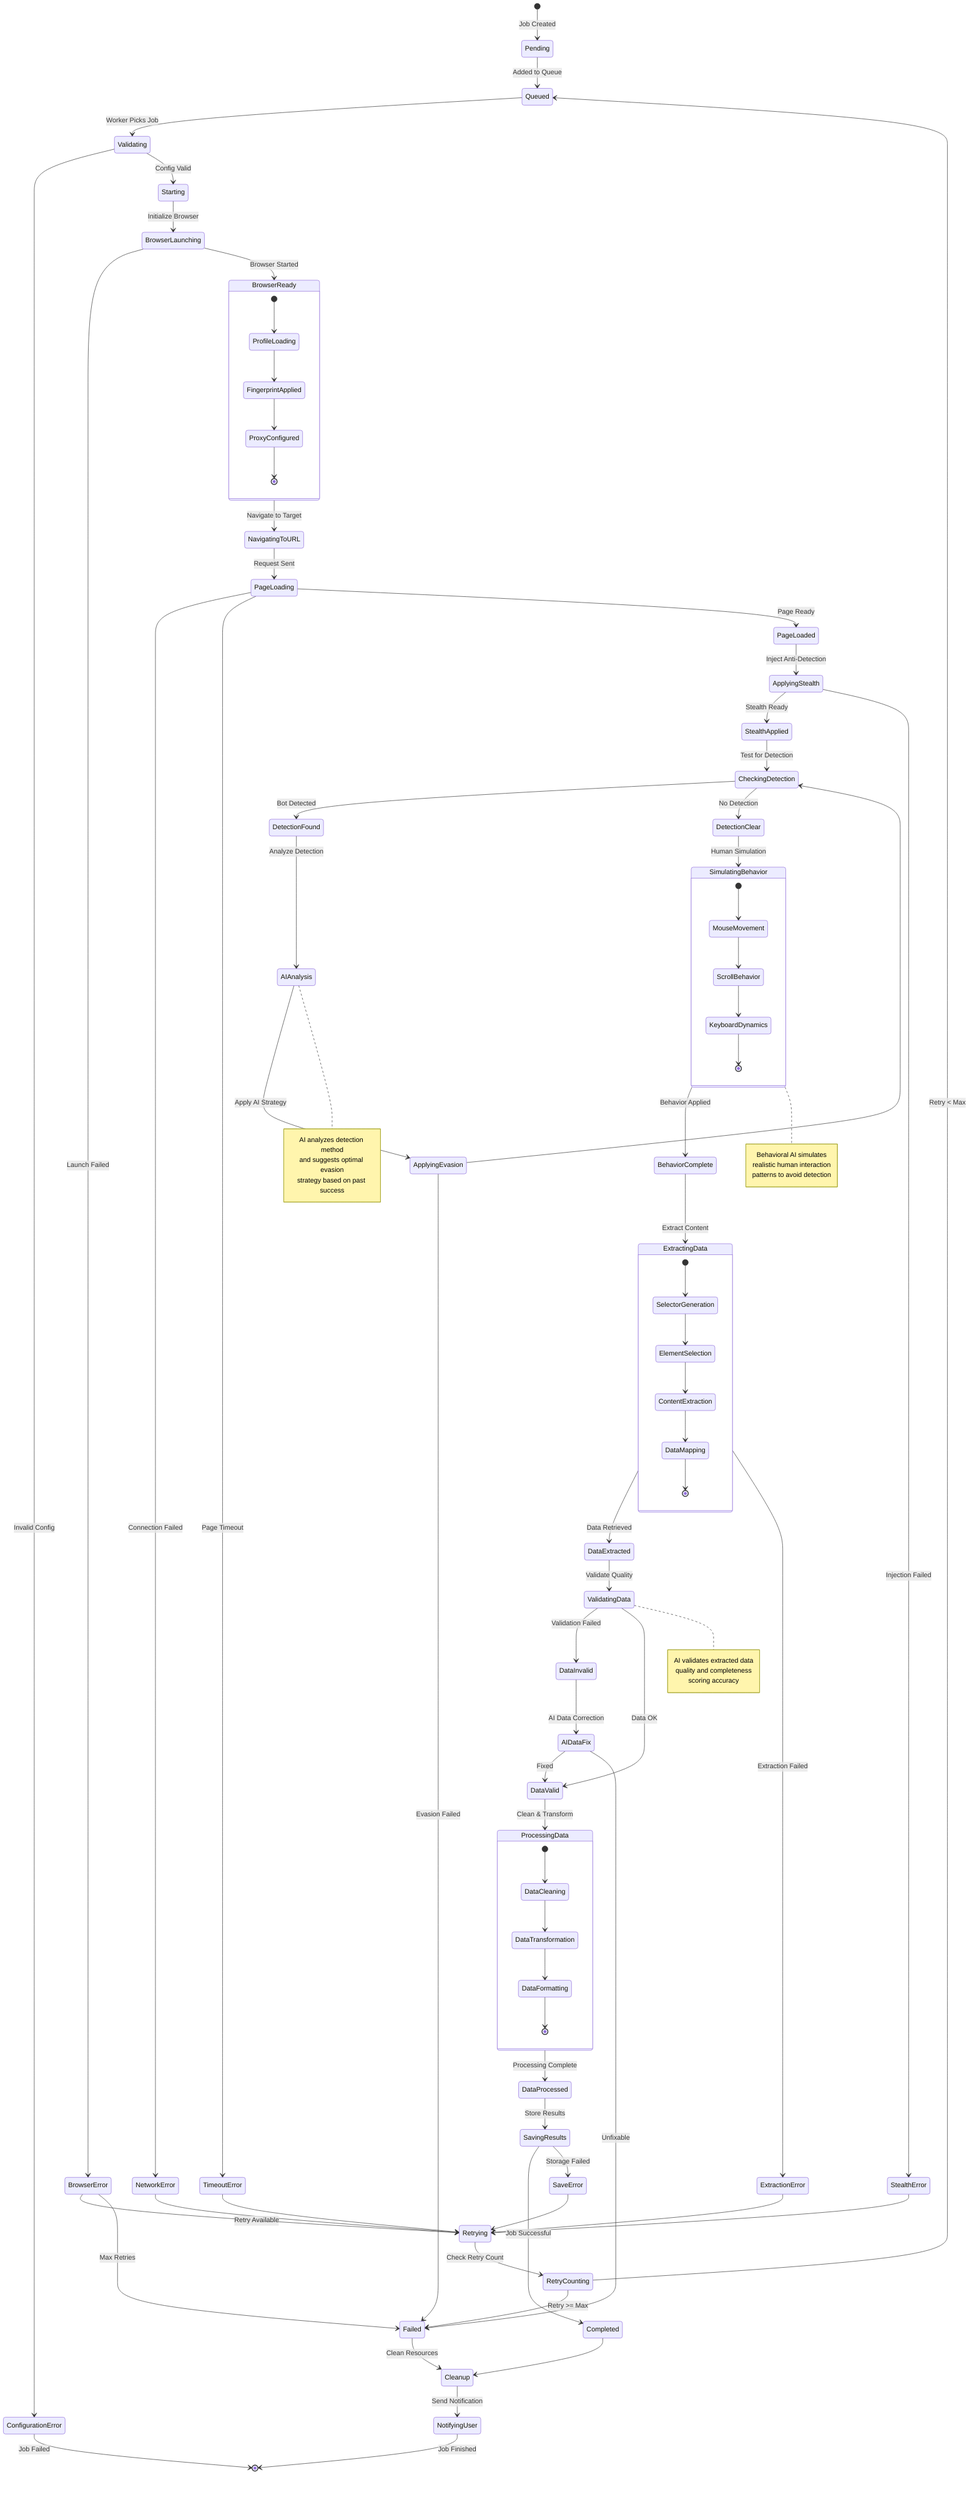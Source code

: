 stateDiagram-v2
    [*] --> Pending: Job Created
    
    Pending --> Queued: Added to Queue
    Queued --> Validating: Worker Picks Job
    
    Validating --> ConfigurationError: Invalid Config
    Validating --> Starting: Config Valid
    
    ConfigurationError --> [*]: Job Failed
    
    Starting --> BrowserLaunching: Initialize Browser
    BrowserLaunching --> BrowserReady: Browser Started
    BrowserLaunching --> BrowserError: Launch Failed
    
    BrowserError --> Retrying: Retry Available
    BrowserError --> Failed: Max Retries
    
    BrowserReady --> NavigatingToURL: Navigate to Target
    NavigatingToURL --> PageLoading: Request Sent
    
    PageLoading --> NetworkError: Connection Failed
    PageLoading --> TimeoutError: Page Timeout
    PageLoading --> PageLoaded: Page Ready
    
    NetworkError --> Retrying
    TimeoutError --> Retrying
    
    PageLoaded --> ApplyingStealth: Inject Anti-Detection
    ApplyingStealth --> StealthApplied: Stealth Ready
    ApplyingStealth --> StealthError: Injection Failed
    
    StealthError --> Retrying
    
    StealthApplied --> CheckingDetection: Test for Detection
    CheckingDetection --> DetectionFound: Bot Detected
    CheckingDetection --> DetectionClear: No Detection
    
    DetectionFound --> AIAnalysis: Analyze Detection
    AIAnalysis --> ApplyingEvasion: Apply AI Strategy
    ApplyingEvasion --> CheckingDetection
    ApplyingEvasion --> Failed: Evasion Failed
    
    DetectionClear --> SimulatingBehavior: Human Simulation
    SimulatingBehavior --> BehaviorComplete: Behavior Applied
    
    BehaviorComplete --> ExtractingData: Extract Content
    ExtractingData --> DataExtracted: Data Retrieved
    ExtractingData --> ExtractionError: Extraction Failed
    
    ExtractionError --> Retrying
    
    DataExtracted --> ValidatingData: Validate Quality
    ValidatingData --> DataInvalid: Validation Failed
    ValidatingData --> DataValid: Data OK
    
    DataInvalid --> AIDataFix: AI Data Correction
    AIDataFix --> DataValid: Fixed
    AIDataFix --> Failed: Unfixable
    
    DataValid --> ProcessingData: Clean & Transform
    ProcessingData --> DataProcessed: Processing Complete
    
    DataProcessed --> SavingResults: Store Results
    SavingResults --> Completed: Job Successful
    SavingResults --> SaveError: Storage Failed
    
    SaveError --> Retrying
    
    Retrying --> RetryCounting: Check Retry Count
    RetryCounting --> Queued: Retry < Max
    RetryCounting --> Failed: Retry >= Max
    
    Failed --> Cleanup: Clean Resources
    Completed --> Cleanup
    
    Cleanup --> NotifyingUser: Send Notification
    NotifyingUser --> [*]: Job Finished
    
    state BrowserReady {
        [*] --> ProfileLoading
        ProfileLoading --> FingerprintApplied
        FingerprintApplied --> ProxyConfigured
        ProxyConfigured --> [*]
    }
    
    state SimulatingBehavior {
        [*] --> MouseMovement
        MouseMovement --> ScrollBehavior
        ScrollBehavior --> KeyboardDynamics
        KeyboardDynamics --> [*]
    }
    
    state ExtractingData {
        [*] --> SelectorGeneration
        SelectorGeneration --> ElementSelection
        ElementSelection --> ContentExtraction
        ContentExtraction --> DataMapping
        DataMapping --> [*]
    }
    
    state ProcessingData {
        [*] --> DataCleaning
        DataCleaning --> DataTransformation
        DataTransformation --> DataFormatting
        DataFormatting --> [*]
    }
    
    note right of AIAnalysis
        AI analyzes detection method
        and suggests optimal evasion
        strategy based on past success
    end note
    
    note right of SimulatingBehavior
        Behavioral AI simulates
        realistic human interaction
        patterns to avoid detection
    end note
    
    note right of ValidatingData
        AI validates extracted data
        quality and completeness
        scoring accuracy
    end note
